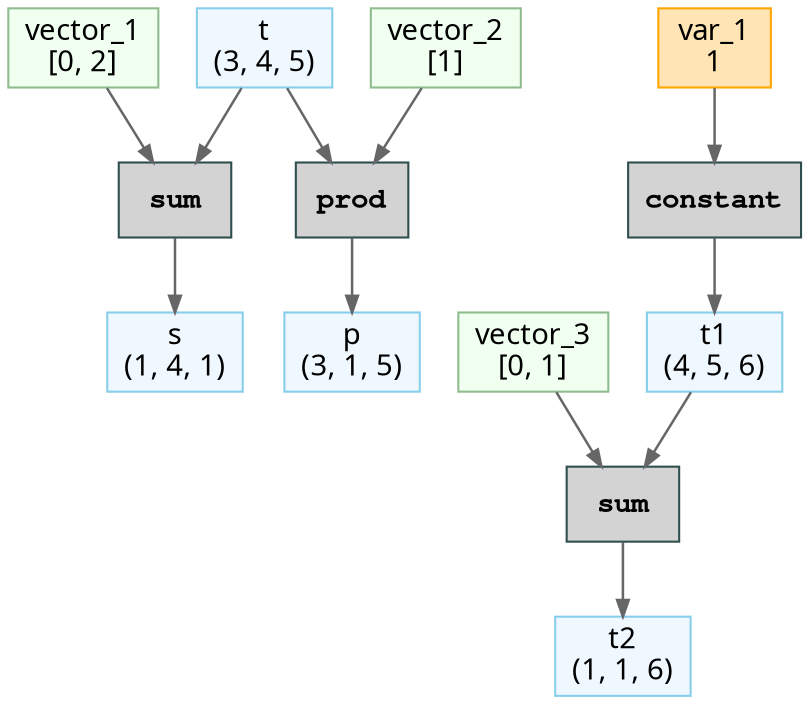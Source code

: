 // Computational Graph
digraph {
	rankdir=TB
	node [shape=record]
	134049762132704 [label="t
(3, 4, 5)" color=skyblue fillcolor=aliceblue fontname="Sans-Serif" labeljust=l shape=box style=filled]
	134047466295776 [label="s
(1, 4, 1)" color=skyblue fillcolor=aliceblue fontname="Sans-Serif" labeljust=l shape=box style=filled]
	134047464790368 [label="vector_1
[0, 2]" color=darkseagreen fillcolor=honeydew fontname="Sans-Serif" labeljust=l shape=box style=filled]
	134047464790512 [label=sum color=darkslategray fillcolor=lightgray fontname="Courier Bold" labeljust=l shape=box style=filled]
	134047464790272 [label="p
(3, 1, 5)" color=skyblue fillcolor=aliceblue fontname="Sans-Serif" labeljust=l shape=box style=filled]
	134047464790608 [label="vector_2
[1]" color=darkseagreen fillcolor=honeydew fontname="Sans-Serif" labeljust=l shape=box style=filled]
	134047464790656 [label=prod color=darkslategray fillcolor=lightgray fontname="Courier Bold" labeljust=l shape=box style=filled]
	134049762132560 [label="t1
(4, 5, 6)" color=skyblue fillcolor=aliceblue fontname="Sans-Serif" labeljust=l shape=box style=filled]
	134047464791088 [label=constant color=darkslategray fillcolor=lightgray fontname="Courier Bold" labeljust=l shape=box style=filled]
	134047464790848 [label="var_1
1" color=orange fillcolor=moccasin fontname="Sans-Serif" labeljust=l shape=box style=filled]
	134047464790800 [label="t2
(1, 1, 6)" color=skyblue fillcolor=aliceblue fontname="Sans-Serif" labeljust=l shape=box style=filled]
	134047464790464 [label="vector_3
[0, 1]" color=darkseagreen fillcolor=honeydew fontname="Sans-Serif" labeljust=l shape=box style=filled]
	134047464791328 [label=sum color=darkslategray fillcolor=lightgray fontname="Courier Bold" labeljust=l shape=box style=filled]
	134047464790512 -> 134047466295776 [arrowsize=0.8 color=gray40 penwidth=1.2]
	134049762132704 -> 134047464790512 [arrowsize=0.8 color=gray40 penwidth=1.2]
	134047464790368 -> 134047464790512 [arrowsize=0.8 color=gray40 penwidth=1.2]
	134047464790656 -> 134047464790272 [arrowsize=0.8 color=gray40 penwidth=1.2]
	134049762132704 -> 134047464790656 [arrowsize=0.8 color=gray40 penwidth=1.2]
	134047464790608 -> 134047464790656 [arrowsize=0.8 color=gray40 penwidth=1.2]
	134047464791088 -> 134049762132560 [arrowsize=0.8 color=gray40 penwidth=1.2]
	134047464790848 -> 134047464791088 [arrowsize=0.8 color=gray40 penwidth=1.2]
	134047464791328 -> 134047464790800 [arrowsize=0.8 color=gray40 penwidth=1.2]
	134049762132560 -> 134047464791328 [arrowsize=0.8 color=gray40 penwidth=1.2]
	134047464790464 -> 134047464791328 [arrowsize=0.8 color=gray40 penwidth=1.2]
}

